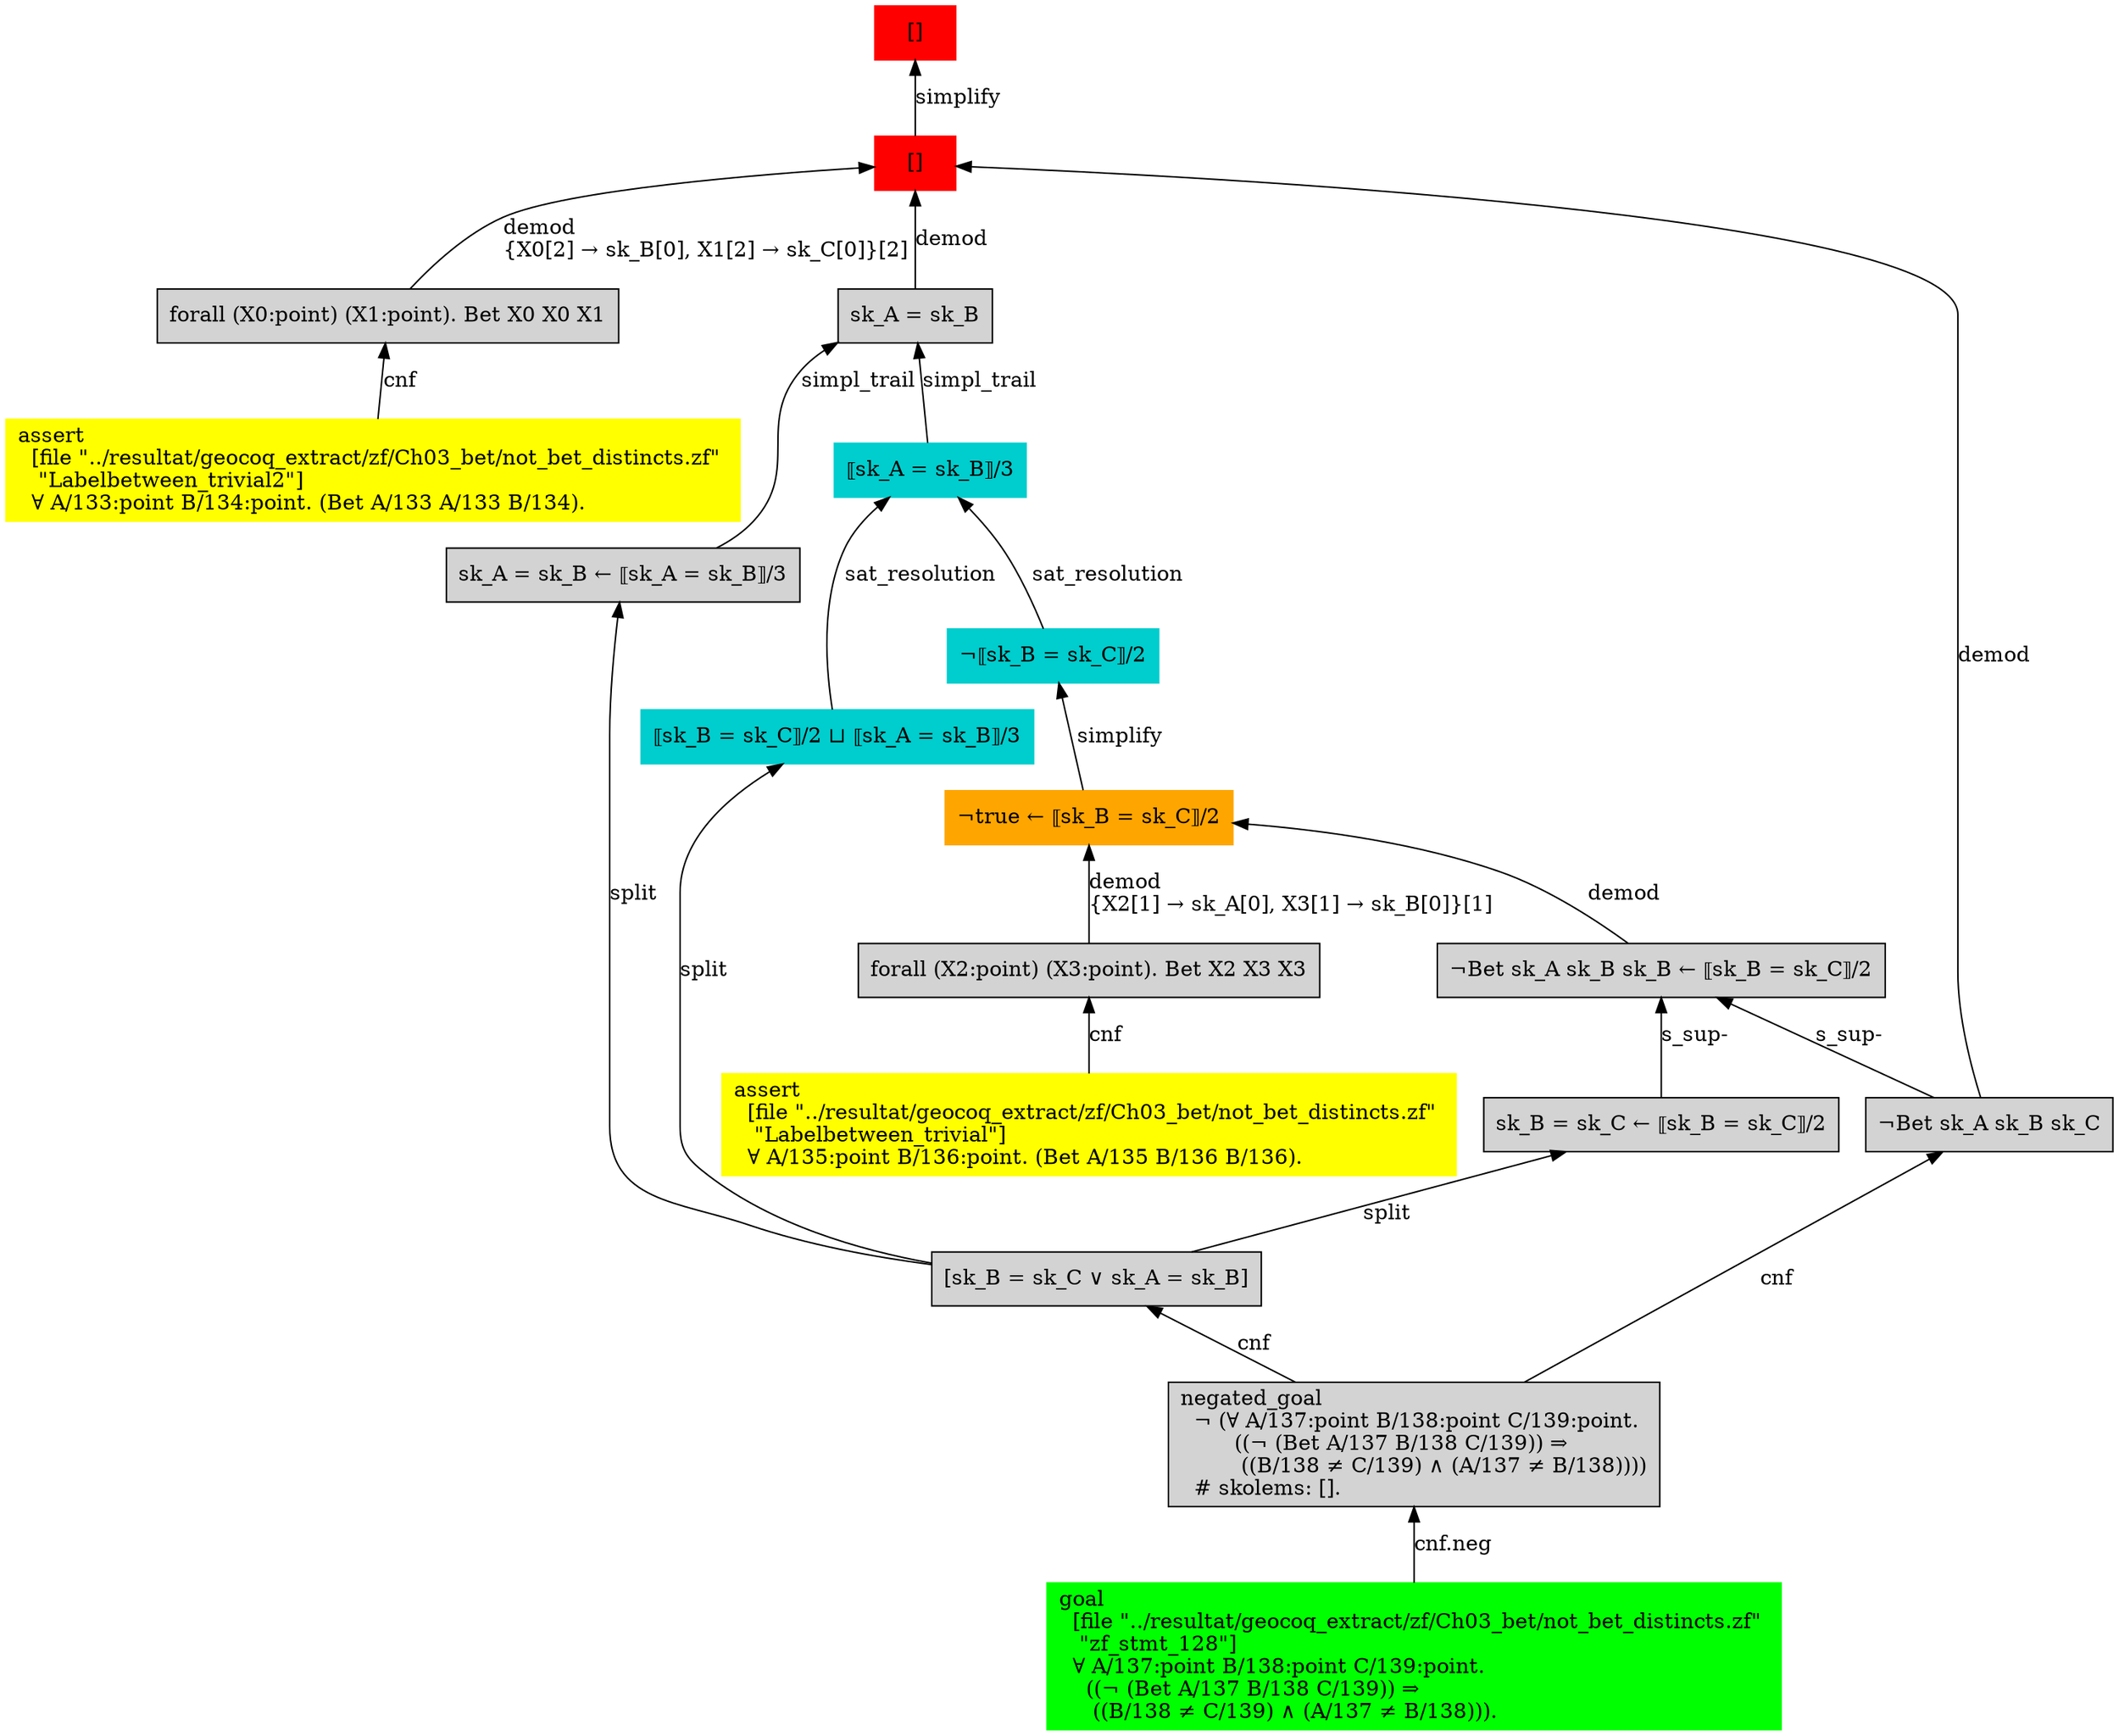 digraph "unsat_graph" {
  vertex_0 [color=red, label="[]", shape=box, style=filled];
  vertex_0 -> vertex_1 [label="simplify", dir="back"];
  vertex_1 [color=red, label="[]", shape=box, style=filled];
  vertex_1 -> vertex_2 [label="demod\l\{X0[2] → sk_B[0], X1[2] → sk_C[0]\}[2]\l", dir="back"];
  vertex_2 [shape=box, label="forall (X0:point) (X1:point). Bet X0 X0 X1\l", style=filled];
  vertex_2 -> vertex_3 [label="cnf", dir="back"];
  vertex_3 [color=yellow, shape=box, label="assert\l  [file \"../resultat/geocoq_extract/zf/Ch03_bet/not_bet_distincts.zf\" \l   \"Labelbetween_trivial2\"]\l  ∀ A/133:point B/134:point. (Bet A/133 A/133 B/134).\l", style=filled];
  vertex_1 -> vertex_4 [label="demod", dir="back"];
  vertex_4 [shape=box, label="sk_A = sk_B\l", style=filled];
  vertex_4 -> vertex_5 [label="simpl_trail", dir="back"];
  vertex_5 [color=cyan3, shape=box, label="⟦sk_A = sk_B⟧/3\l", style=filled];
  vertex_5 -> vertex_6 [label="sat_resolution", dir="back"];
  vertex_6 [color=cyan3, shape=box, label="¬⟦sk_B = sk_C⟧/2\l", style=filled];
  vertex_6 -> vertex_7 [label="simplify", dir="back"];
  vertex_7 [color=orange, shape=box, label="¬true ← ⟦sk_B = sk_C⟧/2\l", style=filled];
  vertex_7 -> vertex_8 [label="demod\l\{X2[1] → sk_A[0], X3[1] → sk_B[0]\}[1]\l", dir="back"];
  vertex_8 [shape=box, label="forall (X2:point) (X3:point). Bet X2 X3 X3\l", style=filled];
  vertex_8 -> vertex_9 [label="cnf", dir="back"];
  vertex_9 [color=yellow, shape=box, label="assert\l  [file \"../resultat/geocoq_extract/zf/Ch03_bet/not_bet_distincts.zf\" \l   \"Labelbetween_trivial\"]\l  ∀ A/135:point B/136:point. (Bet A/135 B/136 B/136).\l", style=filled];
  vertex_7 -> vertex_10 [label="demod", dir="back"];
  vertex_10 [shape=box, label="¬Bet sk_A sk_B sk_B ← ⟦sk_B = sk_C⟧/2\l", style=filled];
  vertex_10 -> vertex_11 [label="s_sup-\l", dir="back"];
  vertex_11 [shape=box, label="¬Bet sk_A sk_B sk_C\l", style=filled];
  vertex_11 -> vertex_12 [label="cnf", dir="back"];
  vertex_12 [shape=box, label="negated_goal\l  ¬ (∀ A/137:point B/138:point C/139:point.\l        ((¬ (Bet A/137 B/138 C/139)) ⇒\l         ((B/138 ≠ C/139) ∧ (A/137 ≠ B/138))))\l  # skolems: [].\l", style=filled];
  vertex_12 -> vertex_13 [label="cnf.neg", dir="back"];
  vertex_13 [color=green, shape=box, label="goal\l  [file \"../resultat/geocoq_extract/zf/Ch03_bet/not_bet_distincts.zf\" \l   \"zf_stmt_128\"]\l  ∀ A/137:point B/138:point C/139:point.\l    ((¬ (Bet A/137 B/138 C/139)) ⇒\l     ((B/138 ≠ C/139) ∧ (A/137 ≠ B/138))).\l", style=filled];
  vertex_10 -> vertex_14 [label="s_sup-\l", dir="back"];
  vertex_14 [shape=box, label="sk_B = sk_C ← ⟦sk_B = sk_C⟧/2\l", style=filled];
  vertex_14 -> vertex_15 [label="split", dir="back"];
  vertex_15 [shape=box, label="[sk_B = sk_C ∨ sk_A = sk_B]\l", style=filled];
  vertex_15 -> vertex_12 [label="cnf", dir="back"];
  vertex_5 -> vertex_16 [label="sat_resolution", dir="back"];
  vertex_16 [color=cyan3, shape=box, label="⟦sk_B = sk_C⟧/2 ⊔ ⟦sk_A = sk_B⟧/3\l", style=filled];
  vertex_16 -> vertex_15 [label="split", dir="back"];
  vertex_4 -> vertex_17 [label="simpl_trail", dir="back"];
  vertex_17 [shape=box, label="sk_A = sk_B ← ⟦sk_A = sk_B⟧/3\l", style=filled];
  vertex_17 -> vertex_15 [label="split", dir="back"];
  vertex_1 -> vertex_11 [label="demod", dir="back"];
  }


